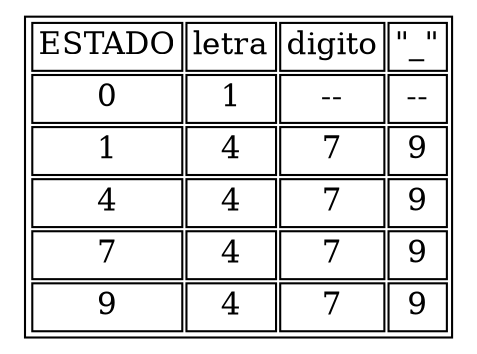 digraph Grafica{
graph [ratio=fill];
node [label="\N", fontsize=15, shape=plaintext];
graph [bb="0,0,352,154"];arset [label=<
        <TABLE ALIGN="LEFT">
<TR><TD>ESTADO</TD>
<TD>letra</TD>
<TD>digito</TD>
<TD>"_"</TD>
</TR><TR><TD>0</TD>
<TD>1</TD>
<TD>--</TD>
<TD>--</TD>
</TR><TR><TD>1</TD>
<TD>4</TD>
<TD>7</TD>
<TD>9</TD>
</TR><TR><TD>4</TD>
<TD>4</TD>
<TD>7</TD>
<TD>9</TD>
</TR><TR><TD>7</TD>
<TD>4</TD>
<TD>7</TD>
<TD>9</TD>
</TR><TR><TD>9</TD>
<TD>4</TD>
<TD>7</TD>
<TD>9</TD>
</TR></TABLE>
>,];
}